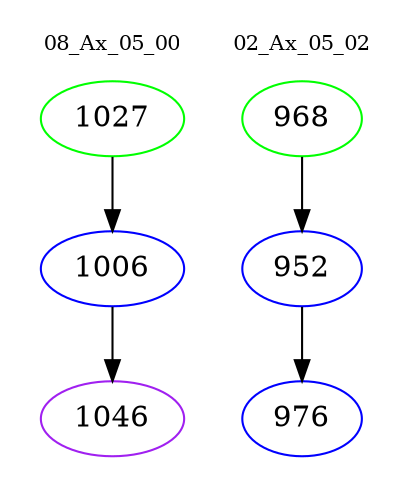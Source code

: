 digraph{
subgraph cluster_0 {
color = white
label = "08_Ax_05_00";
fontsize=10;
T0_1027 [label="1027", color="green"]
T0_1027 -> T0_1006 [color="black"]
T0_1006 [label="1006", color="blue"]
T0_1006 -> T0_1046 [color="black"]
T0_1046 [label="1046", color="purple"]
}
subgraph cluster_1 {
color = white
label = "02_Ax_05_02";
fontsize=10;
T1_968 [label="968", color="green"]
T1_968 -> T1_952 [color="black"]
T1_952 [label="952", color="blue"]
T1_952 -> T1_976 [color="black"]
T1_976 [label="976", color="blue"]
}
}
